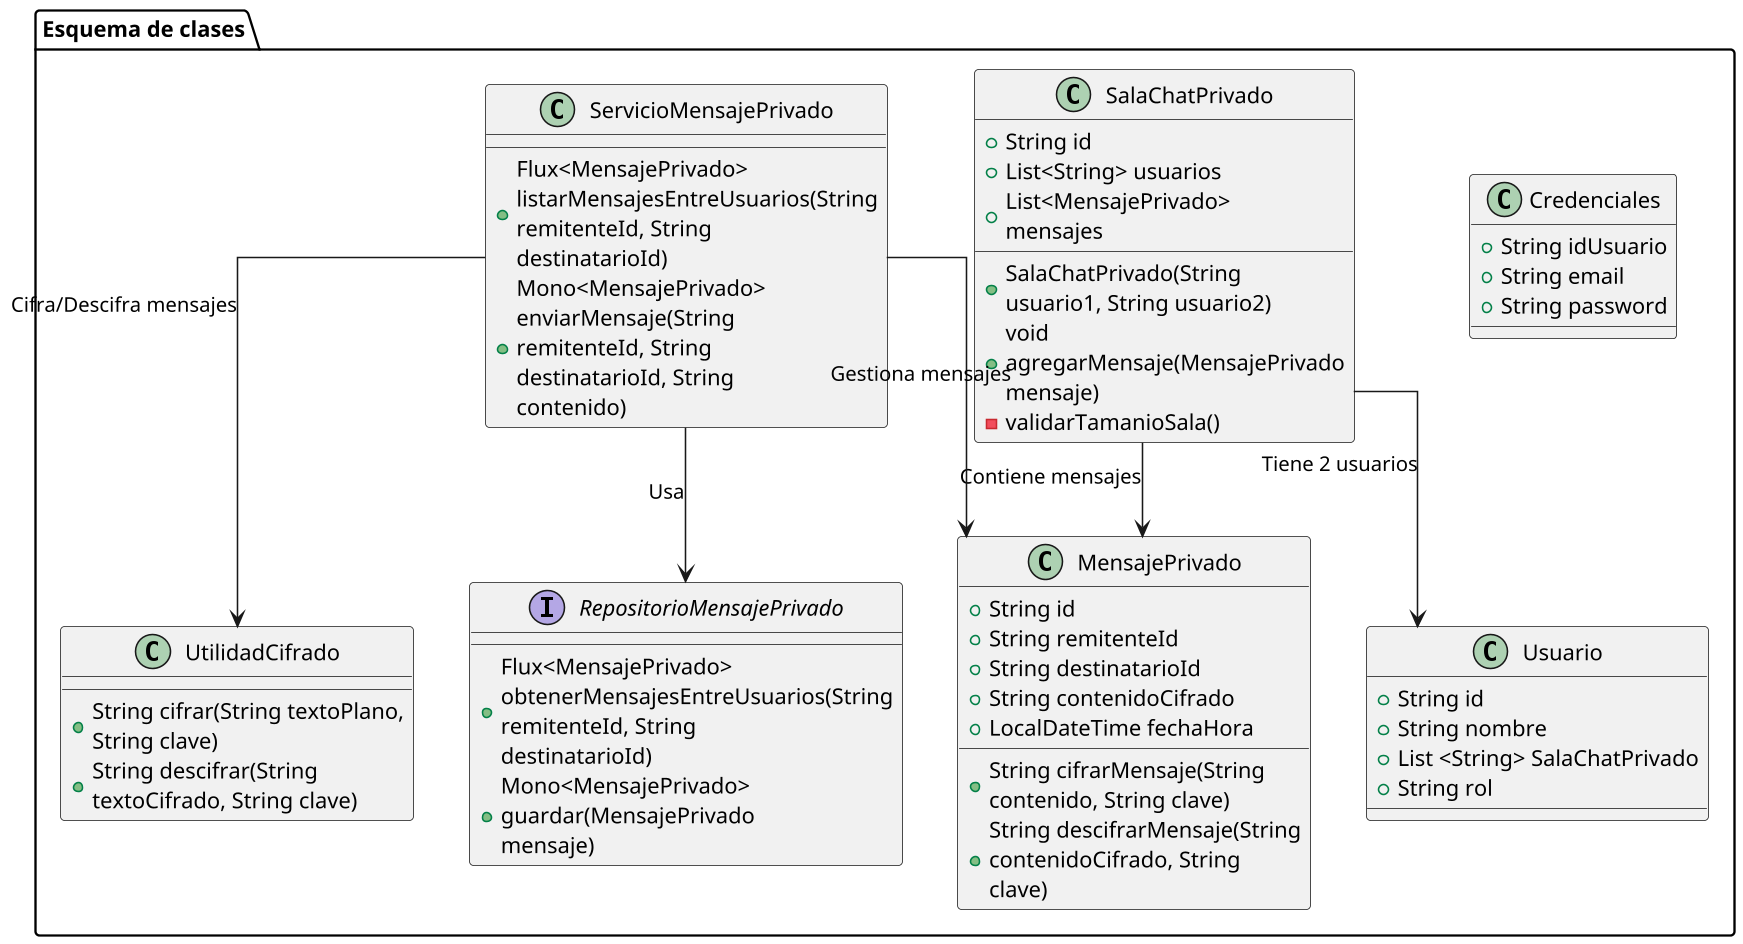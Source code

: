 @startuml

skinparam shadowing false
skinparam dpi 150
skinparam linetype ortho
skinparam packageStyle square
skinparam wrapWidth 200

package "Esquema de clases" {
    ' Clase principal que representa un mensaje en el chat privado
    class MensajePrivado {
        + String id
        + String remitenteId
        + String destinatarioId
        + String contenidoCifrado
        + LocalDateTime fechaHora
        + String cifrarMensaje(String contenido, String clave)
        + String descifrarMensaje(String contenidoCifrado, String clave)
    }

    ' Clase para representar un usuario
    class Usuario {
        + String id
        + String nombre
        + List <String> SalaChatPrivado
        + String rol
    }

    ' Clase para credenciales de autenticación
    class Credenciales {
        + String idUsuario
        + String email
        + String password
    }

    ' Clase para representar una sala de chat privado
    class SalaChatPrivado {
        + String id
        + List<String> usuarios
        + List<MensajePrivado> mensajes
        + SalaChatPrivado(String usuario1, String usuario2)
        + void agregarMensaje(MensajePrivado mensaje)
        - validarTamanioSala()
    }

    ' Interfaz para la lógica de repositorio de mensajes privados
    interface RepositorioMensajePrivado {
        + Flux<MensajePrivado> obtenerMensajesEntreUsuarios(String remitenteId, String destinatarioId)
        + Mono<MensajePrivado> guardar(MensajePrivado mensaje)
    }

    ' Servicio de manejo de mensajes privados
    class ServicioMensajePrivado {
        + Flux<MensajePrivado> listarMensajesEntreUsuarios(String remitenteId, String destinatarioId)
        + Mono<MensajePrivado> enviarMensaje(String remitenteId, String destinatarioId, String contenido)
    }

    ' Clase de utilidad para el cifrado
    class UtilidadCifrado {
        + String cifrar(String textoPlano, String clave)
        + String descifrar(String textoCifrado, String clave)
    }

    ' Relaciones
    SalaChatPrivado --> MensajePrivado : "Contiene mensajes"
    SalaChatPrivado --> Usuario : "Tiene 2 usuarios"
    ServicioMensajePrivado --> RepositorioMensajePrivado : "Usa"
    ServicioMensajePrivado --> MensajePrivado : "Gestiona mensajes"
    ServicioMensajePrivado --> UtilidadCifrado : "Cifra/Descifra mensajes"
}

@enduml

